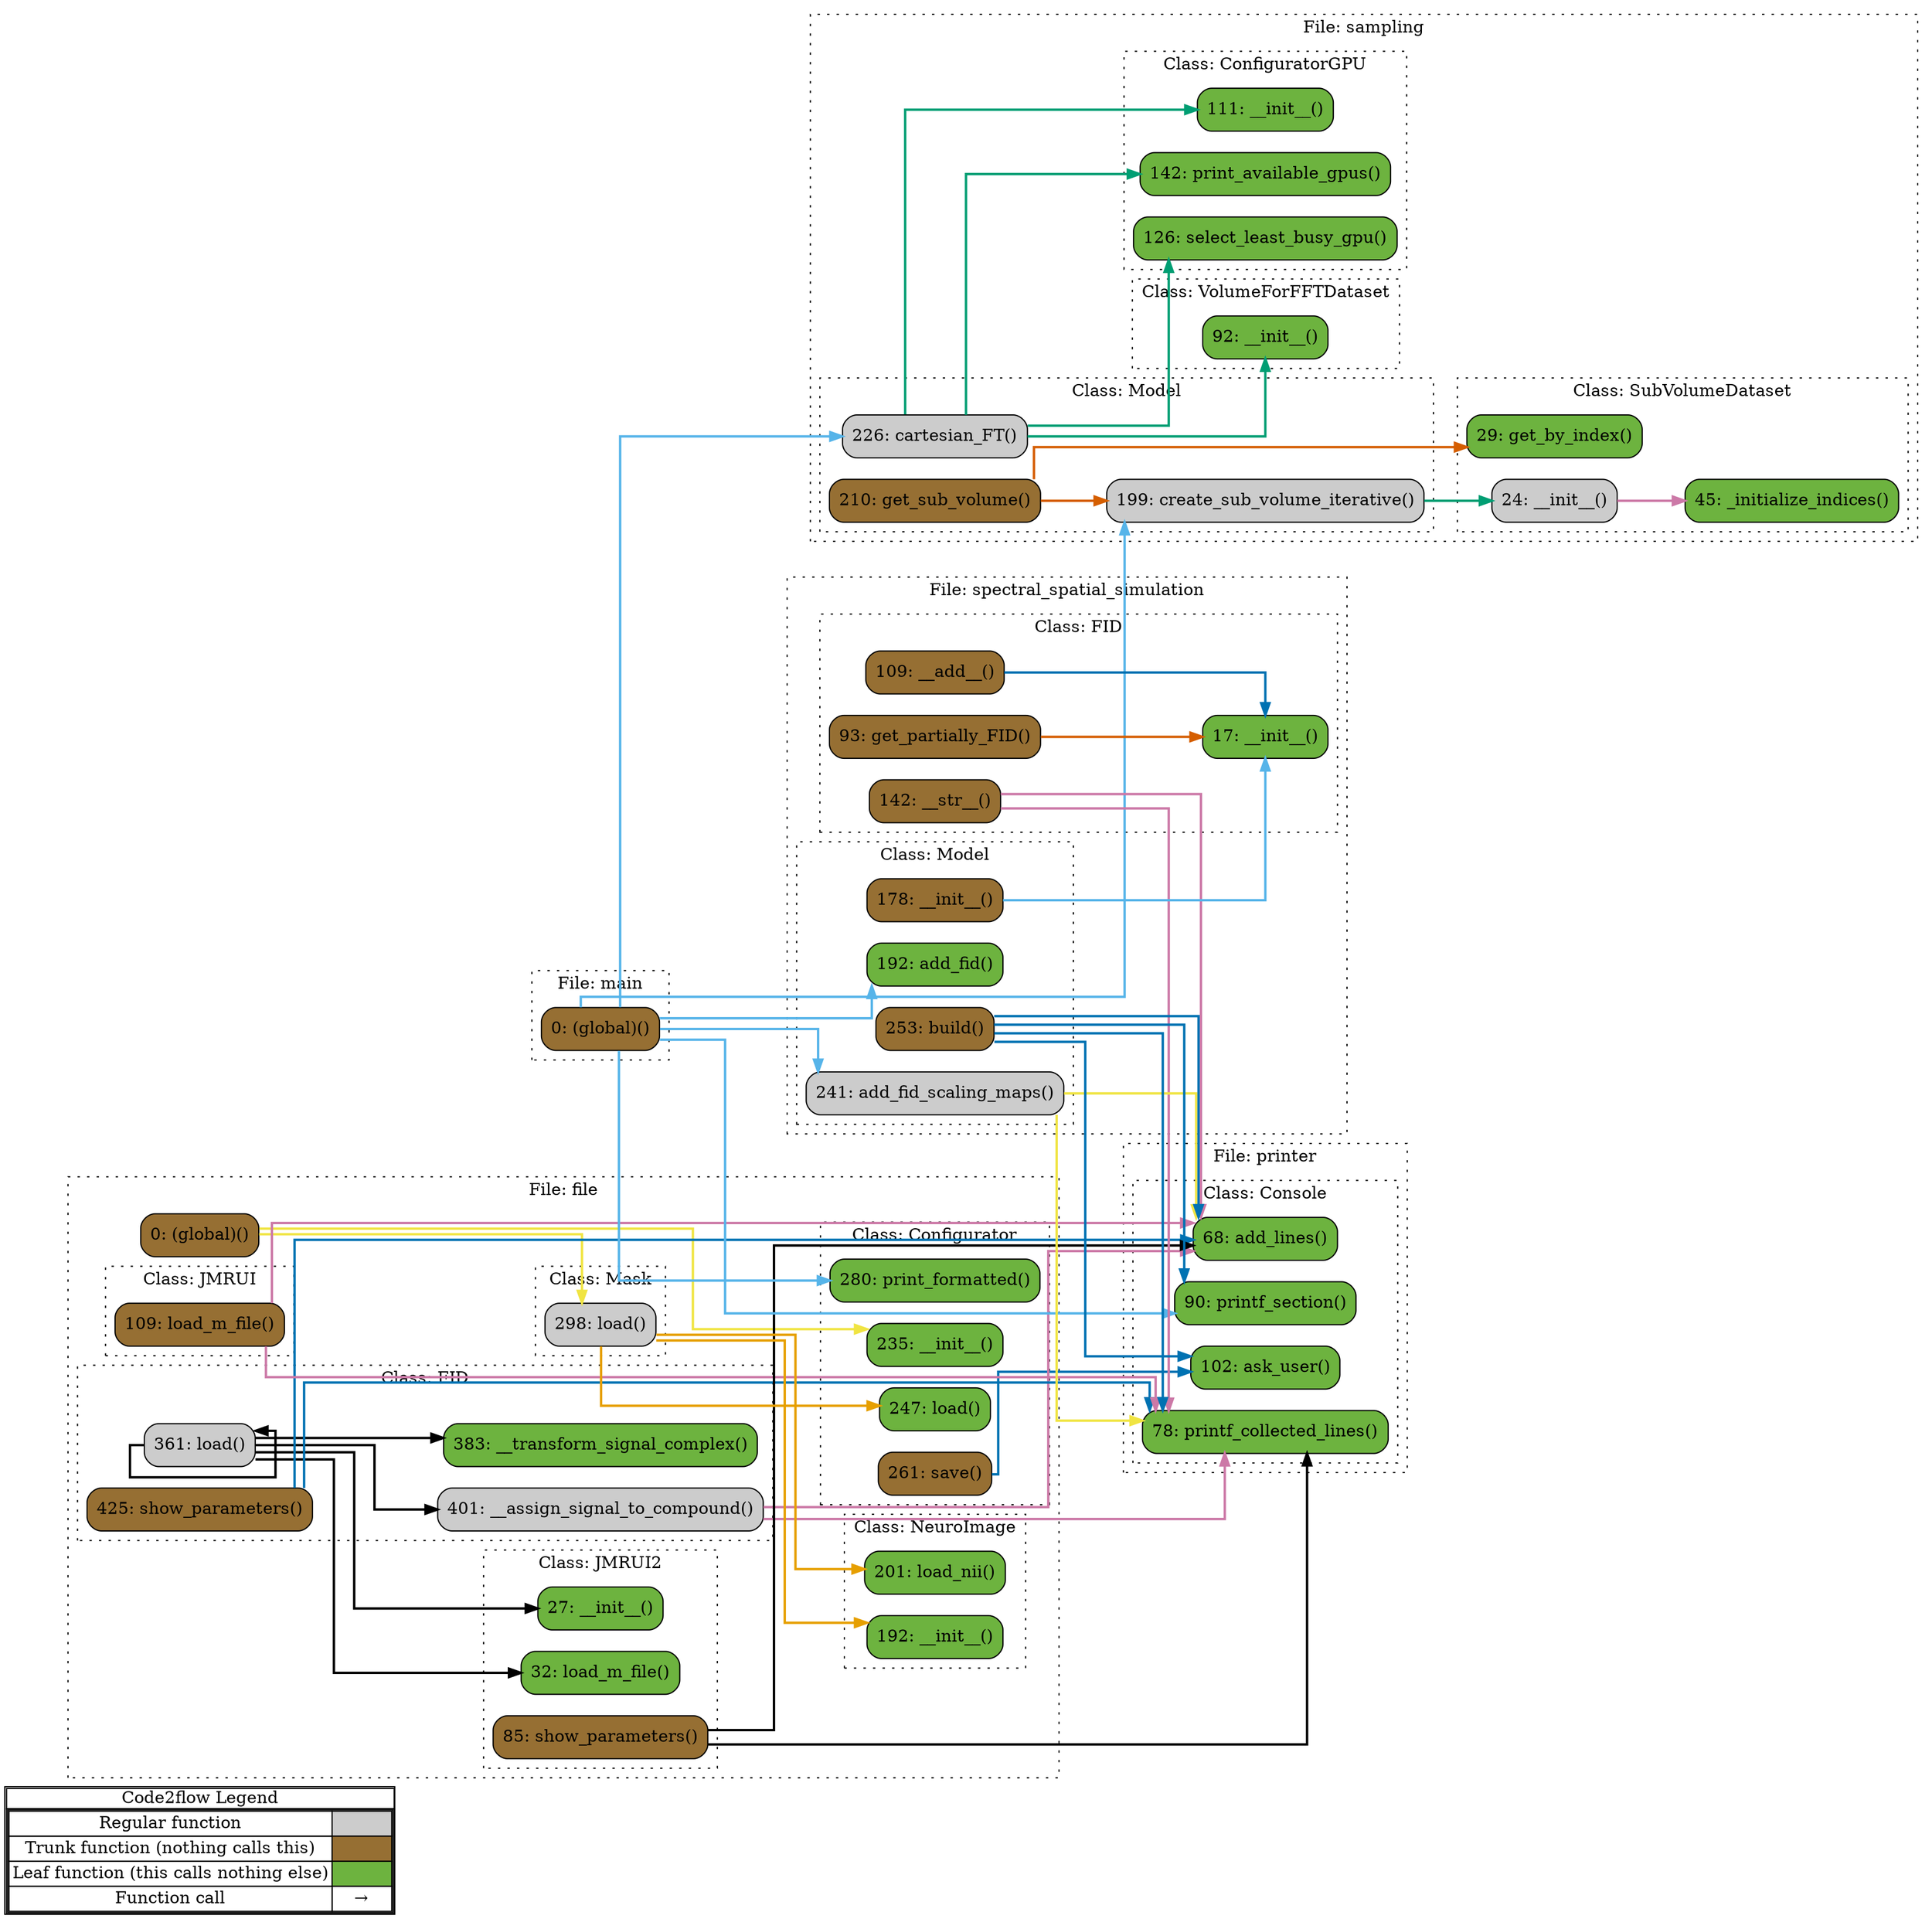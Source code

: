 digraph G {
concentrate=true;
splines="ortho";
rankdir="LR";
subgraph legend{
    rank = min;
    label = "legend";
    Legend [shape=none, margin=0, label = <
        <table cellspacing="0" cellpadding="0" border="1"><tr><td>Code2flow Legend</td></tr><tr><td>
        <table cellspacing="0">
        <tr><td>Regular function</td><td width="50px" bgcolor='#cccccc'></td></tr>
        <tr><td>Trunk function (nothing calls this)</td><td bgcolor='#966F33'></td></tr>
        <tr><td>Leaf function (this calls nothing else)</td><td bgcolor='#6db33f'></td></tr>
        <tr><td>Function call</td><td><font color='black'>&#8594;</font></td></tr>
        </table></td></tr></table>
        >];
}node_293f3f1c [label="0: (global)()" name="file::(global)" shape="rect" style="rounded,filled" fillcolor="#966F33" ];
node_79e11a91 [label="235: __init__()" name="file::Configurator.__init__" shape="rect" style="rounded,filled" fillcolor="#6db33f" ];
node_10db1fad [label="247: load()" name="file::Configurator.load" shape="rect" style="rounded,filled" fillcolor="#6db33f" ];
node_5f4038ce [label="280: print_formatted()" name="file::Configurator.print_formatted" shape="rect" style="rounded,filled" fillcolor="#6db33f" ];
node_b8ac6015 [label="261: save()" name="file::Configurator.save" shape="rect" style="rounded,filled" fillcolor="#966F33" ];
node_34129527 [label="401: __assign_signal_to_compound()" name="file::FID.__assign_signal_to_compound" shape="rect" style="rounded,filled" fillcolor="#cccccc" ];
node_11fe5b87 [label="383: __transform_signal_complex()" name="file::FID.__transform_signal_complex" shape="rect" style="rounded,filled" fillcolor="#6db33f" ];
node_34567e28 [label="361: load()" name="file::FID.load" shape="rect" style="rounded,filled" fillcolor="#cccccc" ];
node_50f38cb5 [label="425: show_parameters()" name="file::FID.show_parameters" shape="rect" style="rounded,filled" fillcolor="#966F33" ];
node_20989117 [label="109: load_m_file()" name="file::JMRUI.load_m_file" shape="rect" style="rounded,filled" fillcolor="#966F33" ];
node_3b240a5e [label="27: __init__()" name="file::JMRUI2.__init__" shape="rect" style="rounded,filled" fillcolor="#6db33f" ];
node_21d2dc67 [label="32: load_m_file()" name="file::JMRUI2.load_m_file" shape="rect" style="rounded,filled" fillcolor="#6db33f" ];
node_1c249380 [label="85: show_parameters()" name="file::JMRUI2.show_parameters" shape="rect" style="rounded,filled" fillcolor="#966F33" ];
node_a4b8de31 [label="298: load()" name="file::Mask.load" shape="rect" style="rounded,filled" fillcolor="#cccccc" ];
node_374b0d1f [label="192: __init__()" name="file::NeuroImage.__init__" shape="rect" style="rounded,filled" fillcolor="#6db33f" ];
node_659bb34f [label="201: load_nii()" name="file::NeuroImage.load_nii" shape="rect" style="rounded,filled" fillcolor="#6db33f" ];
node_e4a13e42 [label="0: (global)()" name="main::(global)" shape="rect" style="rounded,filled" fillcolor="#966F33" ];
node_102a58cc [label="68: add_lines()" name="printer::Console.add_lines" shape="rect" style="rounded,filled" fillcolor="#6db33f" ];
node_8bf97906 [label="102: ask_user()" name="printer::Console.ask_user" shape="rect" style="rounded,filled" fillcolor="#6db33f" ];
node_13046994 [label="78: printf_collected_lines()" name="printer::Console.printf_collected_lines" shape="rect" style="rounded,filled" fillcolor="#6db33f" ];
node_3c98db64 [label="90: printf_section()" name="printer::Console.printf_section" shape="rect" style="rounded,filled" fillcolor="#6db33f" ];
node_aff6f7e2 [label="111: __init__()" name="sampling::ConfiguratorGPU.__init__" shape="rect" style="rounded,filled" fillcolor="#6db33f" ];
node_2315523e [label="142: print_available_gpus()" name="sampling::ConfiguratorGPU.print_available_gpus" shape="rect" style="rounded,filled" fillcolor="#6db33f" ];
node_a50d984b [label="126: select_least_busy_gpu()" name="sampling::ConfiguratorGPU.select_least_busy_gpu" shape="rect" style="rounded,filled" fillcolor="#6db33f" ];
node_afddc2e3 [label="226: cartesian_FT()" name="sampling::Model.cartesian_FT" shape="rect" style="rounded,filled" fillcolor="#cccccc" ];
node_483c7ebb [label="199: create_sub_volume_iterative()" name="sampling::Model.create_sub_volume_iterative" shape="rect" style="rounded,filled" fillcolor="#cccccc" ];
node_12413c66 [label="210: get_sub_volume()" name="sampling::Model.get_sub_volume" shape="rect" style="rounded,filled" fillcolor="#966F33" ];
node_c7b7aa87 [label="24: __init__()" name="sampling::SubVolumeDataset.__init__" shape="rect" style="rounded,filled" fillcolor="#cccccc" ];
node_bf5a8aff [label="45: _initialize_indices()" name="sampling::SubVolumeDataset._initialize_indices" shape="rect" style="rounded,filled" fillcolor="#6db33f" ];
node_226e616c [label="29: get_by_index()" name="sampling::SubVolumeDataset.get_by_index" shape="rect" style="rounded,filled" fillcolor="#6db33f" ];
node_97374e37 [label="92: __init__()" name="sampling::VolumeForFFTDataset.__init__" shape="rect" style="rounded,filled" fillcolor="#6db33f" ];
node_fd01a4a5 [label="109: __add__()" name="spectral_spatial_simulation::FID.__add__" shape="rect" style="rounded,filled" fillcolor="#966F33" ];
node_360e99c0 [label="17: __init__()" name="spectral_spatial_simulation::FID.__init__" shape="rect" style="rounded,filled" fillcolor="#6db33f" ];
node_c984511f [label="142: __str__()" name="spectral_spatial_simulation::FID.__str__" shape="rect" style="rounded,filled" fillcolor="#966F33" ];
node_9069a026 [label="93: get_partially_FID()" name="spectral_spatial_simulation::FID.get_partially_FID" shape="rect" style="rounded,filled" fillcolor="#966F33" ];
node_ef42b7aa [label="178: __init__()" name="spectral_spatial_simulation::Model.__init__" shape="rect" style="rounded,filled" fillcolor="#966F33" ];
node_c71d7954 [label="192: add_fid()" name="spectral_spatial_simulation::Model.add_fid" shape="rect" style="rounded,filled" fillcolor="#6db33f" ];
node_0307f11c [label="241: add_fid_scaling_maps()" name="spectral_spatial_simulation::Model.add_fid_scaling_maps" shape="rect" style="rounded,filled" fillcolor="#cccccc" ];
node_3ccf90b5 [label="253: build()" name="spectral_spatial_simulation::Model.build" shape="rect" style="rounded,filled" fillcolor="#966F33" ];
node_293f3f1c -> node_79e11a91 [color="#F0E442" penwidth="2"];
node_293f3f1c -> node_a4b8de31 [color="#F0E442" penwidth="2"];
node_b8ac6015 -> node_8bf97906 [color="#0072B2" penwidth="2"];
node_34129527 -> node_102a58cc [color="#CC79A7" penwidth="2"];
node_34129527 -> node_102a58cc [color="#CC79A7" penwidth="2"];
node_34129527 -> node_13046994 [color="#CC79A7" penwidth="2"];
node_34567e28 -> node_34129527 [color="#000000" penwidth="2"];
node_34567e28 -> node_11fe5b87 [color="#000000" penwidth="2"];
node_34567e28 -> node_34567e28 [color="#000000" penwidth="2"];
node_34567e28 -> node_3b240a5e [color="#000000" penwidth="2"];
node_34567e28 -> node_21d2dc67 [color="#000000" penwidth="2"];
node_50f38cb5 -> node_102a58cc [color="#0072B2" penwidth="2"];
node_50f38cb5 -> node_13046994 [color="#0072B2" penwidth="2"];
node_20989117 -> node_102a58cc [color="#CC79A7" penwidth="2"];
node_20989117 -> node_13046994 [color="#CC79A7" penwidth="2"];
node_1c249380 -> node_102a58cc [color="#000000" penwidth="2"];
node_1c249380 -> node_13046994 [color="#000000" penwidth="2"];
node_a4b8de31 -> node_10db1fad [color="#E69F00" penwidth="2"];
node_a4b8de31 -> node_374b0d1f [color="#E69F00" penwidth="2"];
node_a4b8de31 -> node_659bb34f [color="#E69F00" penwidth="2"];
node_e4a13e42 -> node_5f4038ce [color="#56B4E9" penwidth="2"];
node_e4a13e42 -> node_3c98db64 [color="#56B4E9" penwidth="2"];
node_e4a13e42 -> node_afddc2e3 [color="#56B4E9" penwidth="2"];
node_e4a13e42 -> node_483c7ebb [color="#56B4E9" penwidth="2"];
node_e4a13e42 -> node_c71d7954 [color="#56B4E9" penwidth="2"];
node_e4a13e42 -> node_0307f11c [color="#56B4E9" penwidth="2"];
node_afddc2e3 -> node_aff6f7e2 [color="#009E73" penwidth="2"];
node_afddc2e3 -> node_2315523e [color="#009E73" penwidth="2"];
node_afddc2e3 -> node_a50d984b [color="#009E73" penwidth="2"];
node_afddc2e3 -> node_97374e37 [color="#009E73" penwidth="2"];
node_afddc2e3 -> node_97374e37 [color="#009E73" penwidth="2"];
node_483c7ebb -> node_c7b7aa87 [color="#009E73" penwidth="2"];
node_12413c66 -> node_483c7ebb [color="#D55E00" penwidth="2"];
node_12413c66 -> node_226e616c [color="#D55E00" penwidth="2"];
node_c7b7aa87 -> node_bf5a8aff [color="#CC79A7" penwidth="2"];
node_fd01a4a5 -> node_360e99c0 [color="#0072B2" penwidth="2"];
node_c984511f -> node_102a58cc [color="#CC79A7" penwidth="2"];
node_c984511f -> node_102a58cc [color="#CC79A7" penwidth="2"];
node_c984511f -> node_102a58cc [color="#CC79A7" penwidth="2"];
node_c984511f -> node_13046994 [color="#CC79A7" penwidth="2"];
node_9069a026 -> node_360e99c0 [color="#D55E00" penwidth="2"];
node_ef42b7aa -> node_360e99c0 [color="#56B4E9" penwidth="2"];
node_0307f11c -> node_102a58cc [color="#F0E442" penwidth="2"];
node_0307f11c -> node_102a58cc [color="#F0E442" penwidth="2"];
node_0307f11c -> node_13046994 [color="#F0E442" penwidth="2"];
node_3ccf90b5 -> node_102a58cc [color="#0072B2" penwidth="2"];
node_3ccf90b5 -> node_102a58cc [color="#0072B2" penwidth="2"];
node_3ccf90b5 -> node_102a58cc [color="#0072B2" penwidth="2"];
node_3ccf90b5 -> node_102a58cc [color="#0072B2" penwidth="2"];
node_3ccf90b5 -> node_102a58cc [color="#0072B2" penwidth="2"];
node_3ccf90b5 -> node_102a58cc [color="#0072B2" penwidth="2"];
node_3ccf90b5 -> node_102a58cc [color="#0072B2" penwidth="2"];
node_3ccf90b5 -> node_102a58cc [color="#0072B2" penwidth="2"];
node_3ccf90b5 -> node_8bf97906 [color="#0072B2" penwidth="2"];
node_3ccf90b5 -> node_8bf97906 [color="#0072B2" penwidth="2"];
node_3ccf90b5 -> node_13046994 [color="#0072B2" penwidth="2"];
node_3ccf90b5 -> node_13046994 [color="#0072B2" penwidth="2"];
node_3ccf90b5 -> node_3c98db64 [color="#0072B2" penwidth="2"];
subgraph cluster_78b9969e {
    node_293f3f1c;
    label="File: file";
    name="file";
    style="filled";
    graph[style=dotted];
    subgraph cluster_195d0710 {
        node_3b240a5e node_21d2dc67 node_1c249380;
        label="Class: JMRUI2";
        name="JMRUI2";
        style="filled";
        graph[style=dotted];
    };
    subgraph cluster_9f765d31 {
        node_20989117;
        label="Class: JMRUI";
        name="JMRUI";
        style="filled";
        graph[style=dotted];
    };
    subgraph cluster_fb691f16 {
        node_374b0d1f node_659bb34f;
        label="Class: NeuroImage";
        name="NeuroImage";
        style="filled";
        graph[style=dotted];
    };
    subgraph cluster_e01400c9 {
        node_79e11a91 node_10db1fad node_b8ac6015 node_5f4038ce;
        label="Class: Configurator";
        name="Configurator";
        style="filled";
        graph[style=dotted];
    };
    subgraph cluster_56dd4211 {
        node_a4b8de31;
        label="Class: Mask";
        name="Mask";
        style="filled";
        graph[style=dotted];
    };
    subgraph cluster_95d4a869 {
        node_34567e28 node_11fe5b87 node_34129527 node_50f38cb5;
        label="Class: FID";
        name="FID";
        style="filled";
        graph[style=dotted];
    };
};
subgraph cluster_baa0183d {
    node_e4a13e42;
    label="File: main";
    name="main";
    style="filled";
    graph[style=dotted];
};
subgraph cluster_96868e96 {
    label="File: printer";
    name="printer";
    style="filled";
    graph[style=dotted];
    subgraph cluster_0aff50ec {
        node_102a58cc node_13046994 node_3c98db64 node_8bf97906;
        label="Class: Console";
        name="Console";
        style="filled";
        graph[style=dotted];
    };
};
subgraph cluster_56c8c52b {
    label="File: sampling";
    name="sampling";
    style="filled";
    graph[style=dotted];
    subgraph cluster_61a5ac9c {
        node_c7b7aa87 node_226e616c node_bf5a8aff;
        label="Class: SubVolumeDataset";
        name="SubVolumeDataset";
        style="filled";
        graph[style=dotted];
    };
    subgraph cluster_4fe32d9d {
        node_97374e37;
        label="Class: VolumeForFFTDataset";
        name="VolumeForFFTDataset";
        style="filled";
        graph[style=dotted];
    };
    subgraph cluster_4eafa048 {
        node_aff6f7e2 node_a50d984b node_2315523e;
        label="Class: ConfiguratorGPU";
        name="ConfiguratorGPU";
        style="filled";
        graph[style=dotted];
    };
    subgraph cluster_013970fb {
        node_483c7ebb node_12413c66 node_afddc2e3;
        label="Class: Model";
        name="Model";
        style="filled";
        graph[style=dotted];
    };
};
subgraph cluster_55f9c897 {
    label="File: spectral_spatial_simulation";
    name="spectral_spatial_simulation";
    style="filled";
    graph[style=dotted];
    subgraph cluster_00a693b4 {
        node_360e99c0 node_9069a026 node_fd01a4a5 node_c984511f;
        label="Class: FID";
        name="FID";
        style="filled";
        graph[style=dotted];
    };
    subgraph cluster_04c86a82 {
        node_ef42b7aa node_c71d7954 node_0307f11c node_3ccf90b5;
        label="Class: Model";
        name="Model";
        style="filled";
        graph[style=dotted];
    };
};
}
